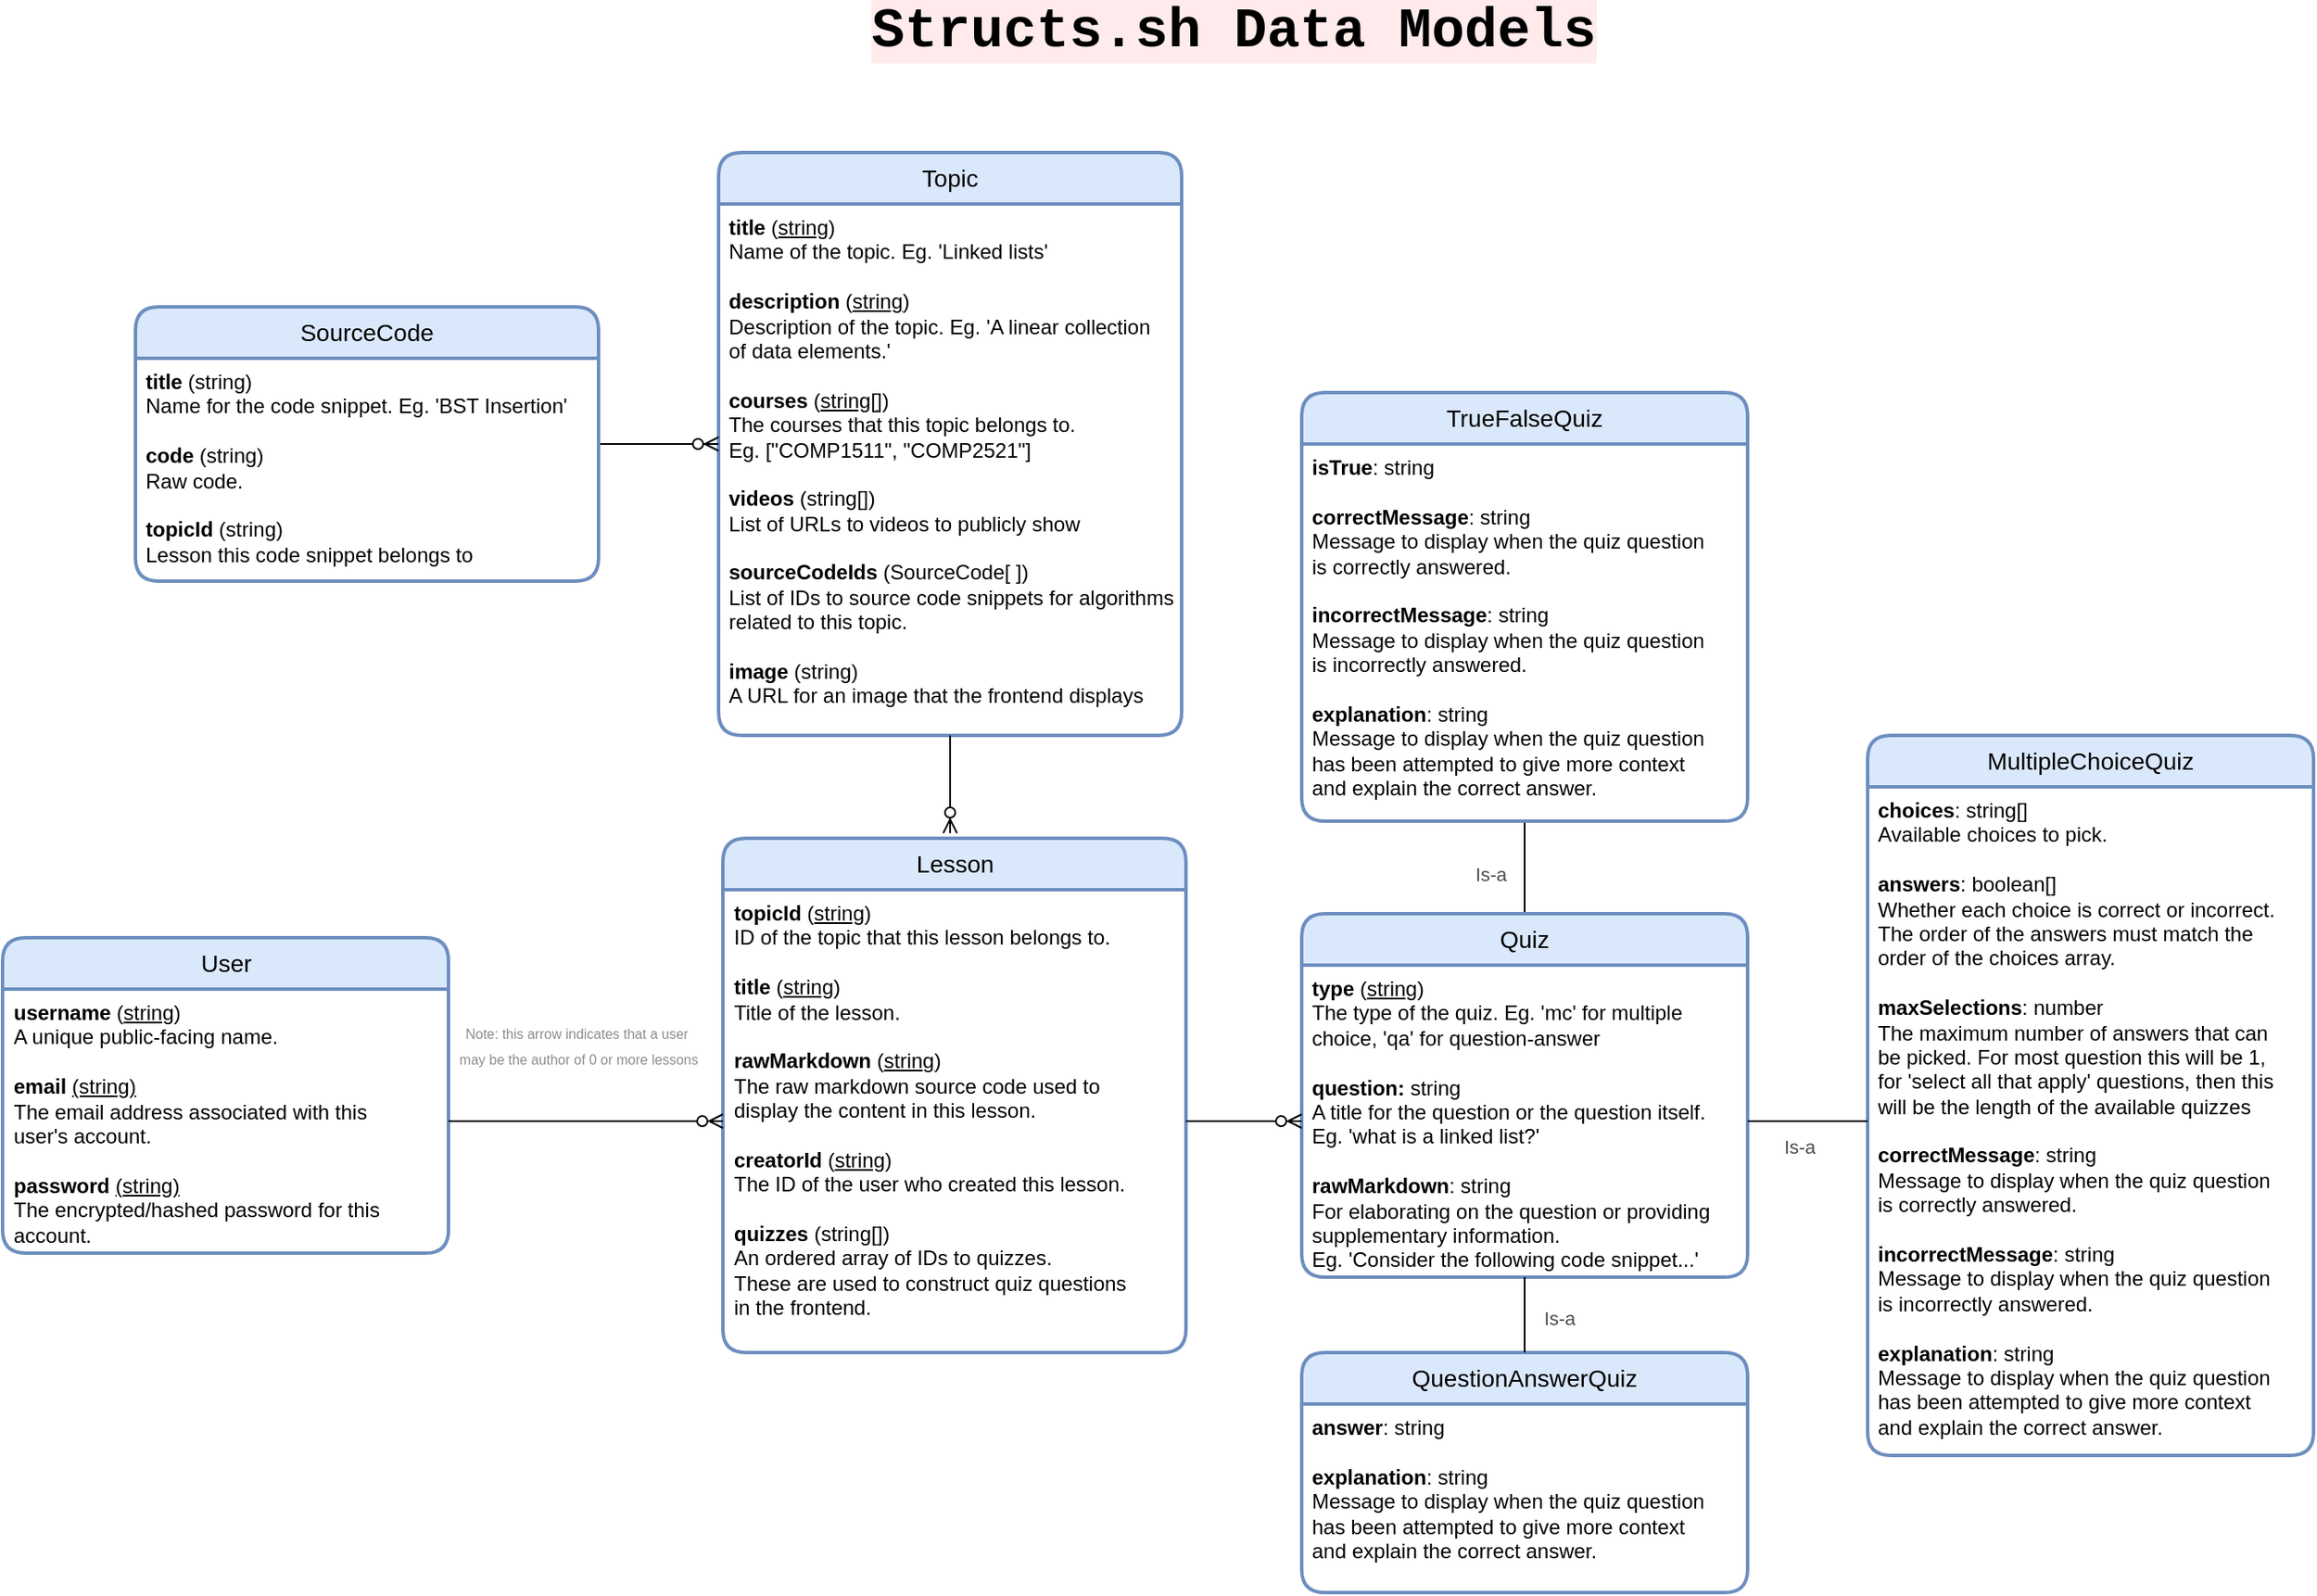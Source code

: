 <mxfile>
    <diagram id="R2lEEEUBdFMjLlhIrx00" name="Page-1">
        <mxGraphModel dx="2360" dy="2367" grid="1" gridSize="10" guides="1" tooltips="1" connect="1" arrows="1" fold="1" page="1" pageScale="1" pageWidth="850" pageHeight="1100" math="0" shadow="0" extFonts="Permanent Marker^https://fonts.googleapis.com/css?family=Permanent+Marker">
            <root>
                <mxCell id="0"/>
                <mxCell id="1" parent="0"/>
                <mxCell id="pDtJqAfcPCYP6tU8S-Co-5" value="&lt;b&gt;&lt;font style=&quot;font-size: 32px ; background-color: rgb(255 , 235 , 235)&quot; face=&quot;Courier New&quot;&gt;Structs.sh Data Models&lt;/font&gt;&lt;/b&gt;" style="text;html=1;align=center;verticalAlign=middle;resizable=0;points=[];autosize=1;strokeColor=none;fontFamily=Helvetica;" parent="1" vertex="1">
                    <mxGeometry x="150" y="-80" width="440" height="20" as="geometry"/>
                </mxCell>
                <mxCell id="pDtJqAfcPCYP6tU8S-Co-45" value="Lesson" style="swimlane;childLayout=stackLayout;horizontal=1;startSize=30;horizontalStack=0;rounded=1;fontSize=14;fontStyle=0;strokeWidth=2;resizeParent=0;resizeLast=1;shadow=0;dashed=0;align=center;fontFamily=Helvetica;fillColor=#dae8fc;strokeColor=#6c8ebf;whiteSpace=wrap;" parent="1" vertex="1">
                    <mxGeometry x="72.5" y="400" width="270" height="300" as="geometry"/>
                </mxCell>
                <mxCell id="pDtJqAfcPCYP6tU8S-Co-46" value="&lt;b&gt;topicId&amp;nbsp;&lt;/b&gt;(&lt;u&gt;string&lt;/u&gt;)&lt;br&gt;ID of the topic that this lesson belongs to.&lt;b&gt;&lt;br&gt;&lt;br&gt;title&lt;/b&gt;&amp;nbsp;(&lt;u&gt;string&lt;/u&gt;)&lt;br&gt;Title of the lesson.&lt;br&gt;&lt;br&gt;&lt;b&gt;rawMarkdown&lt;/b&gt; (&lt;u&gt;string&lt;/u&gt;)&lt;br&gt;&lt;span&gt; &lt;/span&gt;The raw markdown source code used to&amp;nbsp;&lt;br&gt;&lt;span&gt; &lt;/span&gt;display the content in this lesson.&lt;br&gt;&lt;br&gt;&lt;b&gt;creatorId&lt;/b&gt; (&lt;u&gt;string&lt;/u&gt;)&lt;br&gt;&lt;span&gt; &lt;/span&gt;The ID of the user who created this lesson.&lt;br&gt;&lt;br&gt;&lt;b&gt;quizzes&amp;nbsp;&lt;/b&gt;(&lt;span style=&quot;background-color: rgb(255 , 255 , 255)&quot;&gt;string&lt;/span&gt;[])&lt;br&gt;&lt;span&gt;&lt;span&gt; &lt;/span&gt;An ordered array of IDs to quizzes.&lt;br&gt;&lt;span&gt; &lt;/span&gt;These are used to construct quiz questions&lt;br&gt;&lt;span&gt; &lt;/span&gt;in the frontend.&lt;br&gt;&lt;/span&gt;" style="align=left;strokeColor=none;fillColor=none;spacingLeft=4;fontSize=12;verticalAlign=top;resizable=0;rotatable=0;part=1;fontStyle=0;html=1;" parent="pDtJqAfcPCYP6tU8S-Co-45" vertex="1">
                    <mxGeometry y="30" width="270" height="270" as="geometry"/>
                </mxCell>
                <mxCell id="pDtJqAfcPCYP6tU8S-Co-47" value="User" style="swimlane;childLayout=stackLayout;horizontal=1;startSize=30;horizontalStack=0;rounded=1;fontSize=14;fontStyle=0;strokeWidth=2;resizeParent=0;resizeLast=1;shadow=0;dashed=0;align=center;fontFamily=Helvetica;fillColor=#dae8fc;strokeColor=#6c8ebf;whiteSpace=wrap;html=1;" parent="1" vertex="1">
                    <mxGeometry x="-347.5" y="458" width="260" height="184" as="geometry"/>
                </mxCell>
                <mxCell id="pDtJqAfcPCYP6tU8S-Co-48" value="&lt;b&gt;username &lt;/b&gt;(&lt;u&gt;string&lt;/u&gt;)&lt;br&gt;A unique public-facing name.&lt;br&gt;&lt;br&gt;&lt;b&gt;email&lt;/b&gt; &lt;u&gt;(string)&lt;/u&gt;&lt;br&gt;The email address associated with this &lt;br&gt;user's account.&lt;br&gt;&lt;br&gt;&lt;b&gt;password&lt;/b&gt; &lt;u&gt;(string)&lt;/u&gt;&lt;br&gt;The encrypted/hashed password for this &lt;br&gt;account." style="align=left;strokeColor=none;fillColor=none;spacingLeft=4;fontSize=12;verticalAlign=top;resizable=0;rotatable=0;part=1;fontStyle=0;html=1;" parent="pDtJqAfcPCYP6tU8S-Co-47" vertex="1">
                    <mxGeometry y="30" width="260" height="154" as="geometry"/>
                </mxCell>
                <mxCell id="19" style="edgeStyle=none;html=1;entryX=0.5;entryY=1;entryDx=0;entryDy=0;endArrow=none;endFill=0;" edge="1" parent="1" source="pDtJqAfcPCYP6tU8S-Co-49" target="13">
                    <mxGeometry relative="1" as="geometry"/>
                </mxCell>
                <mxCell id="22" value="Is-a" style="edgeLabel;html=1;align=center;verticalAlign=middle;resizable=0;points=[];fontColor=#4D4D4D;" vertex="1" connectable="0" parent="19">
                    <mxGeometry x="-0.237" y="-1" relative="1" as="geometry">
                        <mxPoint x="-21" y="-3" as="offset"/>
                    </mxGeometry>
                </mxCell>
                <mxCell id="pDtJqAfcPCYP6tU8S-Co-49" value="Quiz" style="swimlane;childLayout=stackLayout;horizontal=1;startSize=30;horizontalStack=0;rounded=1;fontSize=14;fontStyle=0;strokeWidth=2;resizeParent=0;resizeLast=1;shadow=0;dashed=0;align=center;fontFamily=Helvetica;fillColor=#dae8fc;strokeColor=#6c8ebf;whiteSpace=wrap;" parent="1" vertex="1">
                    <mxGeometry x="410" y="444" width="260" height="212" as="geometry"/>
                </mxCell>
                <mxCell id="pDtJqAfcPCYP6tU8S-Co-50" value="&lt;b&gt;type&amp;nbsp;&lt;/b&gt;(&lt;u&gt;string&lt;/u&gt;)&lt;br&gt;The type of the quiz. Eg. 'mc' for multiple&lt;br&gt;choice, 'qa' for question-answer&lt;br&gt;&lt;b&gt;&lt;br&gt;&lt;/b&gt;&lt;b&gt;question:&amp;nbsp;&lt;/b&gt;string&lt;br&gt;A title for the question or the question itself.&lt;br&gt;Eg. 'what is a linked list?'&amp;nbsp;&lt;br&gt;&lt;br&gt;&lt;b&gt;rawMarkdown&lt;/b&gt;: string&lt;br&gt;For elaborating on the question or providing&lt;br&gt;supplementary information.&lt;br&gt;Eg. 'Consider the following code snippet...'&lt;br&gt;&lt;br&gt;" style="align=left;strokeColor=none;fillColor=none;spacingLeft=4;fontSize=12;verticalAlign=top;resizable=0;rotatable=0;part=1;fontStyle=0;html=1;" parent="pDtJqAfcPCYP6tU8S-Co-49" vertex="1">
                    <mxGeometry y="30" width="260" height="182" as="geometry"/>
                </mxCell>
                <mxCell id="pDtJqAfcPCYP6tU8S-Co-54" value="" style="edgeStyle=entityRelationEdgeStyle;fontSize=12;html=1;endArrow=ERzeroToMany;endFill=1;fontFamily=Helvetica;exitX=1;exitY=0.5;exitDx=0;exitDy=0;entryX=0;entryY=0.5;entryDx=0;entryDy=0;" parent="1" source="pDtJqAfcPCYP6tU8S-Co-46" target="pDtJqAfcPCYP6tU8S-Co-50" edge="1">
                    <mxGeometry width="100" height="100" relative="1" as="geometry">
                        <mxPoint x="402.5" y="670" as="sourcePoint"/>
                        <mxPoint x="502.5" y="570" as="targetPoint"/>
                    </mxGeometry>
                </mxCell>
                <mxCell id="pDtJqAfcPCYP6tU8S-Co-56" value="&lt;font color=&quot;#8c8c8c&quot; style=&quot;font-size: 8px&quot;&gt;Note: this arrow indicates that a user&amp;nbsp;&lt;br&gt;may be the author of 0 or more lessons&lt;br&gt;&lt;/font&gt;" style="text;html=1;align=center;verticalAlign=middle;resizable=0;points=[];autosize=1;strokeColor=none;fontFamily=Helvetica;" parent="1" vertex="1">
                    <mxGeometry x="-87.5" y="500" width="150" height="40" as="geometry"/>
                </mxCell>
                <mxCell id="pDtJqAfcPCYP6tU8S-Co-57" value="" style="edgeStyle=entityRelationEdgeStyle;fontSize=12;html=1;endArrow=ERzeroToMany;endFill=1;fontFamily=Helvetica;exitX=1;exitY=0.5;exitDx=0;exitDy=0;entryX=0;entryY=0.5;entryDx=0;entryDy=0;" parent="1" source="pDtJqAfcPCYP6tU8S-Co-48" target="pDtJqAfcPCYP6tU8S-Co-46" edge="1">
                    <mxGeometry width="100" height="100" relative="1" as="geometry">
                        <mxPoint x="-147.5" y="660.0" as="sourcePoint"/>
                        <mxPoint x="32.5" y="660.0" as="targetPoint"/>
                    </mxGeometry>
                </mxCell>
                <mxCell id="3gnUhOIzBem_3RRkfq2S-1" value="Topic" style="swimlane;childLayout=stackLayout;horizontal=1;startSize=30;horizontalStack=0;rounded=1;fontSize=14;fontStyle=0;strokeWidth=2;resizeParent=0;resizeLast=1;shadow=0;dashed=0;align=center;fontFamily=Helvetica;fillColor=#dae8fc;strokeColor=#6c8ebf;whiteSpace=wrap;" parent="1" vertex="1">
                    <mxGeometry x="70" width="270" height="340" as="geometry"/>
                </mxCell>
                <mxCell id="3gnUhOIzBem_3RRkfq2S-2" value="&lt;span style=&quot;white-space: pre&quot;&gt;&lt;b&gt;title &lt;/b&gt;(&lt;u&gt;string&lt;/u&gt;)&lt;b&gt;&lt;br&gt;&lt;/b&gt;Name of the topic. Eg. 'Linked lists'&lt;b&gt;&lt;br&gt;&lt;br&gt;description&lt;/b&gt; (&lt;u&gt;string&lt;/u&gt;)&lt;br&gt;Description of the topic. Eg. 'A linear collection&lt;br&gt;of data elements.'&lt;br&gt;&lt;br&gt;&lt;b&gt;courses&lt;/b&gt; (&lt;u&gt;string[]&lt;/u&gt;)&lt;br&gt;The courses that this topic belongs to.&lt;br&gt;Eg. [&quot;COMP1511&quot;, &quot;COMP2521&quot;]&lt;br&gt;&lt;br&gt;&lt;b&gt;videos&lt;/b&gt; (string[])&lt;br&gt;List of URLs to videos to publicly show&lt;br&gt;&lt;br&gt;&lt;b&gt;sourceCodeIds&lt;/b&gt; (SourceCode[ ])&lt;br&gt;List of IDs to source code snippets for algorithms&lt;br&gt;related to this topic.&lt;br&gt;&lt;br&gt;&lt;b&gt;image&lt;/b&gt; (string)&lt;br&gt;A URL for an image that the frontend displays&lt;br&gt;&lt;/span&gt;" style="align=left;strokeColor=none;fillColor=none;spacingLeft=4;fontSize=12;verticalAlign=top;resizable=0;rotatable=0;part=1;fontStyle=0;html=1;" parent="3gnUhOIzBem_3RRkfq2S-1" vertex="1">
                    <mxGeometry y="30" width="270" height="310" as="geometry"/>
                </mxCell>
                <mxCell id="3gnUhOIzBem_3RRkfq2S-3" style="edgeStyle=orthogonalEdgeStyle;rounded=0;orthogonalLoop=1;jettySize=auto;html=1;endArrow=ERzeroToMany;endFill=1;" parent="1" source="3gnUhOIzBem_3RRkfq2S-2" edge="1">
                    <mxGeometry relative="1" as="geometry">
                        <mxPoint x="205" y="397" as="targetPoint"/>
                    </mxGeometry>
                </mxCell>
                <mxCell id="7" style="edgeStyle=none;html=1;entryX=0;entryY=0.5;entryDx=0;entryDy=0;endArrow=ERzeroToMany;endFill=1;" parent="1" source="5" target="3gnUhOIzBem_3RRkfq2S-1" edge="1">
                    <mxGeometry relative="1" as="geometry"/>
                </mxCell>
                <mxCell id="5" value="SourceCode" style="swimlane;childLayout=stackLayout;horizontal=1;startSize=30;horizontalStack=0;rounded=1;fontSize=14;fontStyle=0;strokeWidth=2;resizeParent=0;resizeLast=1;shadow=0;dashed=0;align=center;fontFamily=Helvetica;fillColor=#dae8fc;strokeColor=#6c8ebf;whiteSpace=wrap;" parent="1" vertex="1">
                    <mxGeometry x="-270" y="90" width="270" height="160" as="geometry"/>
                </mxCell>
                <mxCell id="6" value="&lt;span style=&quot;white-space: pre&quot;&gt;&lt;b&gt;title &lt;/b&gt;(string)&lt;br&gt;Name for the code snippet. Eg. 'BST Insertion'&lt;b&gt;&lt;br&gt;&lt;/b&gt;&lt;br&gt;&lt;b&gt;code&lt;/b&gt; (string)&lt;br&gt;Raw code.&lt;br&gt;&lt;br&gt;&lt;b&gt;topicId&lt;/b&gt; (string)&lt;br&gt;Lesson this code snippet belongs to&lt;br&gt;&lt;/span&gt;" style="align=left;strokeColor=none;fillColor=none;spacingLeft=4;fontSize=12;verticalAlign=top;resizable=0;rotatable=0;part=1;fontStyle=0;html=1;" parent="5" vertex="1">
                    <mxGeometry y="30" width="270" height="130" as="geometry"/>
                </mxCell>
                <mxCell id="10" value="MultipleChoiceQuiz" style="swimlane;childLayout=stackLayout;horizontal=1;startSize=30;horizontalStack=0;rounded=1;fontSize=14;fontStyle=0;strokeWidth=2;resizeParent=0;resizeLast=1;shadow=0;dashed=0;align=center;fontFamily=Helvetica;fillColor=#dae8fc;strokeColor=#6c8ebf;whiteSpace=wrap;" parent="1" vertex="1">
                    <mxGeometry x="740" y="340" width="260" height="420" as="geometry"/>
                </mxCell>
                <mxCell id="11" value="&lt;b&gt;choices&lt;/b&gt;: string[]&lt;br&gt;Available choices to pick.&lt;br&gt;&lt;br&gt;&lt;b&gt;answers&lt;/b&gt;: boolean[]&lt;br&gt;Whether each choice is correct or incorrect.&lt;br&gt;The order of the answers must match the&lt;br&gt;order of the choices array.&lt;br&gt;&lt;br&gt;&lt;b&gt;maxSelections&lt;/b&gt;: number&lt;br&gt;The maximum number of answers that can &lt;br&gt;be picked. For most question this will be 1,&lt;br&gt;for 'select all that apply' questions, then this&lt;br&gt;will be the length of the available quizzes&lt;br&gt;&lt;br&gt;&lt;b&gt;correctMessage&lt;/b&gt;: string&lt;br&gt;Message to display when the quiz question&lt;br&gt;is correctly answered.&lt;br&gt;&lt;br&gt;&lt;b&gt;incorrectMessage&lt;/b&gt;: string&lt;br&gt;Message to display when the quiz question&lt;br&gt;is incorrectly answered.&lt;br&gt;&lt;br&gt;&lt;b&gt;explanation&lt;/b&gt;: string&lt;br&gt;Message to display when the quiz question&lt;br&gt;has been attempted to give more context&lt;br&gt;and explain the correct answer." style="align=left;strokeColor=none;fillColor=none;spacingLeft=4;fontSize=12;verticalAlign=top;resizable=0;rotatable=0;part=1;fontStyle=0;html=1;" parent="10" vertex="1">
                    <mxGeometry y="30" width="260" height="390" as="geometry"/>
                </mxCell>
                <mxCell id="13" value="TrueFalseQuiz" style="swimlane;childLayout=stackLayout;horizontal=1;startSize=30;horizontalStack=0;rounded=1;fontSize=14;fontStyle=0;strokeWidth=2;resizeParent=0;resizeLast=1;shadow=0;dashed=0;align=center;fontFamily=Helvetica;fillColor=#dae8fc;strokeColor=#6c8ebf;whiteSpace=wrap;" parent="1" vertex="1">
                    <mxGeometry x="410" y="140" width="260" height="250" as="geometry"/>
                </mxCell>
                <mxCell id="14" value="&lt;b&gt;isTrue&lt;/b&gt;: string&lt;br&gt;&lt;br&gt;&lt;b&gt;correctMessage&lt;/b&gt;: string&lt;br&gt;Message to display when the quiz question&lt;br&gt;is correctly answered.&lt;br&gt;&lt;br&gt;&lt;b&gt;incorrectMessage&lt;/b&gt;: string&lt;br&gt;Message to display when the quiz question&lt;br&gt;is incorrectly answered.&lt;br&gt;&lt;br&gt;&lt;b&gt;explanation&lt;/b&gt;: string&lt;br&gt;Message to display when the quiz question&lt;br&gt;has been attempted to give more context&lt;br&gt;and explain the correct answer." style="align=left;strokeColor=none;fillColor=none;spacingLeft=4;fontSize=12;verticalAlign=top;resizable=0;rotatable=0;part=1;fontStyle=0;html=1;" parent="13" vertex="1">
                    <mxGeometry y="30" width="260" height="220" as="geometry"/>
                </mxCell>
                <mxCell id="15" value="QuestionAnswerQuiz" style="swimlane;childLayout=stackLayout;horizontal=1;startSize=30;horizontalStack=0;rounded=1;fontSize=14;fontStyle=0;strokeWidth=2;resizeParent=0;resizeLast=1;shadow=0;dashed=0;align=center;fontFamily=Helvetica;fillColor=#dae8fc;strokeColor=#6c8ebf;whiteSpace=wrap;" vertex="1" parent="1">
                    <mxGeometry x="410" y="700" width="260" height="140" as="geometry"/>
                </mxCell>
                <mxCell id="16" value="&lt;b&gt;answer&lt;/b&gt;: string&lt;br&gt;&lt;br&gt;&lt;b&gt;explanation&lt;/b&gt;: string&lt;br&gt;Message to display when the quiz question&lt;br&gt;has been attempted to give more context&lt;br&gt;and explain the correct answer." style="align=left;strokeColor=none;fillColor=none;spacingLeft=4;fontSize=12;verticalAlign=top;resizable=0;rotatable=0;part=1;fontStyle=0;html=1;" vertex="1" parent="15">
                    <mxGeometry y="30" width="260" height="110" as="geometry"/>
                </mxCell>
                <mxCell id="20" style="edgeStyle=none;html=1;endArrow=none;endFill=0;" edge="1" parent="1" source="pDtJqAfcPCYP6tU8S-Co-50" target="11">
                    <mxGeometry relative="1" as="geometry"/>
                </mxCell>
                <mxCell id="24" value="Is-a" style="edgeLabel;html=1;align=center;verticalAlign=middle;resizable=0;points=[];fontColor=#4D4D4D;" vertex="1" connectable="0" parent="20">
                    <mxGeometry x="-0.297" relative="1" as="geometry">
                        <mxPoint x="5" y="15" as="offset"/>
                    </mxGeometry>
                </mxCell>
                <mxCell id="21" style="edgeStyle=none;html=1;entryX=0.5;entryY=0;entryDx=0;entryDy=0;endArrow=none;endFill=0;" edge="1" parent="1" source="pDtJqAfcPCYP6tU8S-Co-50" target="15">
                    <mxGeometry relative="1" as="geometry"/>
                </mxCell>
                <mxCell id="25" value="Is-a" style="edgeLabel;html=1;align=center;verticalAlign=middle;resizable=0;points=[];fontColor=#4D4D4D;" vertex="1" connectable="0" parent="21">
                    <mxGeometry x="-0.591" y="-1" relative="1" as="geometry">
                        <mxPoint x="21" y="15" as="offset"/>
                    </mxGeometry>
                </mxCell>
            </root>
        </mxGraphModel>
    </diagram>
</mxfile>